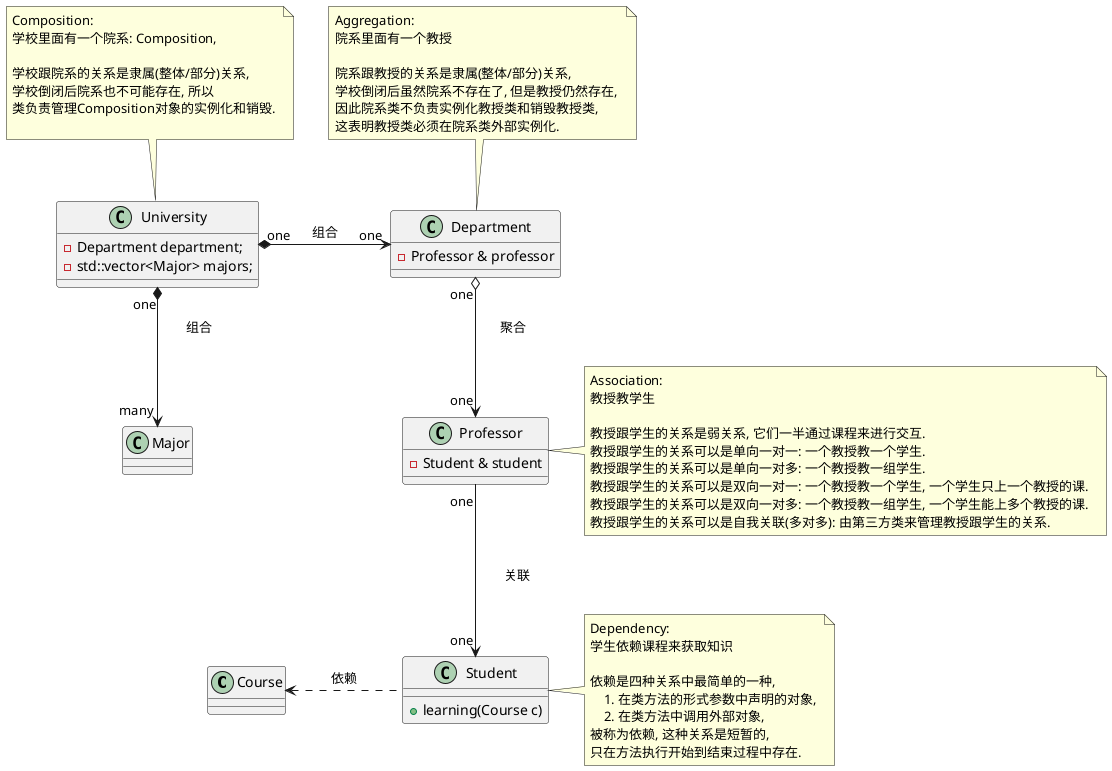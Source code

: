 @startuml "组合: 实心菱形+实线+箭头: 一对一/一对多"

class Course {}


class Student {
	+ learning(Course c)
}


class Professor {
	- Student & student
}


class Department {
	- Professor & professor
}


class Major {}


class University {
	- Department department;
	- std::vector<Major> majors;

}


note "Composition:\n\
学校里面有一个院系: Composition,\n\
\n\
学校跟院系的关系是隶属(整体/部分)关系, \n\
学校倒闭后院系也不可能存在, 所以 \n\
类负责管理Composition对象的实例化和销毁. \n\
" as n1


note "Aggregation: \n\
院系里面有一个教授\n\
\n\
院系跟教授的关系是隶属(整体/部分)关系, \n\
学校倒闭后虽然院系不存在了, 但是教授仍然存在, \n\
因此院系类不负责实例化教授类和销毁教授类, \n\
这表明教授类必须在院系类外部实例化. \
" as n2


note "Association: \n\
教授教学生\n\
\n\
教授跟学生的关系是弱关系, 它们一半通过课程来进行交互. \n\
教授跟学生的关系可以是单向一对一: 一个教授教一个学生. \n\
教授跟学生的关系可以是单向一对多: 一个教授教一组学生. \n\
教授跟学生的关系可以是双向一对一: 一个教授教一个学生, 一个学生只上一个教授的课. \n\
教授跟学生的关系可以是双向一对多: 一个教授教一组学生, 一个学生能上多个教授的课. \n\
教授跟学生的关系可以是自我关联(多对多): 由第三方类来管理教授跟学生的关系. \
" as n3


note "Dependency: \n\
学生依赖课程来获取知识\n\
\n\
依赖是四种关系中最简单的一种, \n\
    1. 在类方法的形式参数中声明的对象, \n\
    2. 在类方法中调用外部对象, \n\
被称为依赖, 这种关系是短暂的, \n\
只在方法执行开始到结束过程中存在. \
" as n4


University "one" *-right-> "one" Department: "        组合        "
University "one" *-down-> "many" Major: "        组合        "
Department "one" o-down-> "one" Professor: "       聚合       "
Professor "one" -down-> "one" Student: "        关联        "
Student .left.> Course: "        依赖        "


University .up. n1
Department .up. n2
Professor .right. n3
Student .right. n4

@enduml